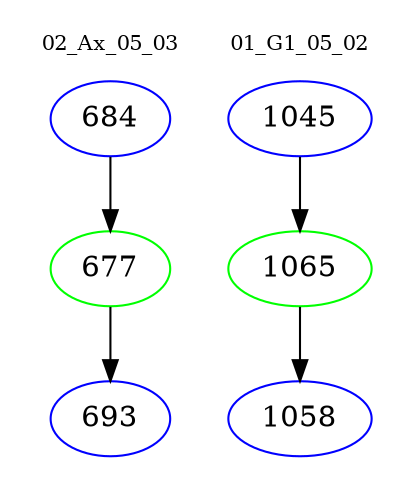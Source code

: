 digraph{
subgraph cluster_0 {
color = white
label = "02_Ax_05_03";
fontsize=10;
T0_684 [label="684", color="blue"]
T0_684 -> T0_677 [color="black"]
T0_677 [label="677", color="green"]
T0_677 -> T0_693 [color="black"]
T0_693 [label="693", color="blue"]
}
subgraph cluster_1 {
color = white
label = "01_G1_05_02";
fontsize=10;
T1_1045 [label="1045", color="blue"]
T1_1045 -> T1_1065 [color="black"]
T1_1065 [label="1065", color="green"]
T1_1065 -> T1_1058 [color="black"]
T1_1058 [label="1058", color="blue"]
}
}
